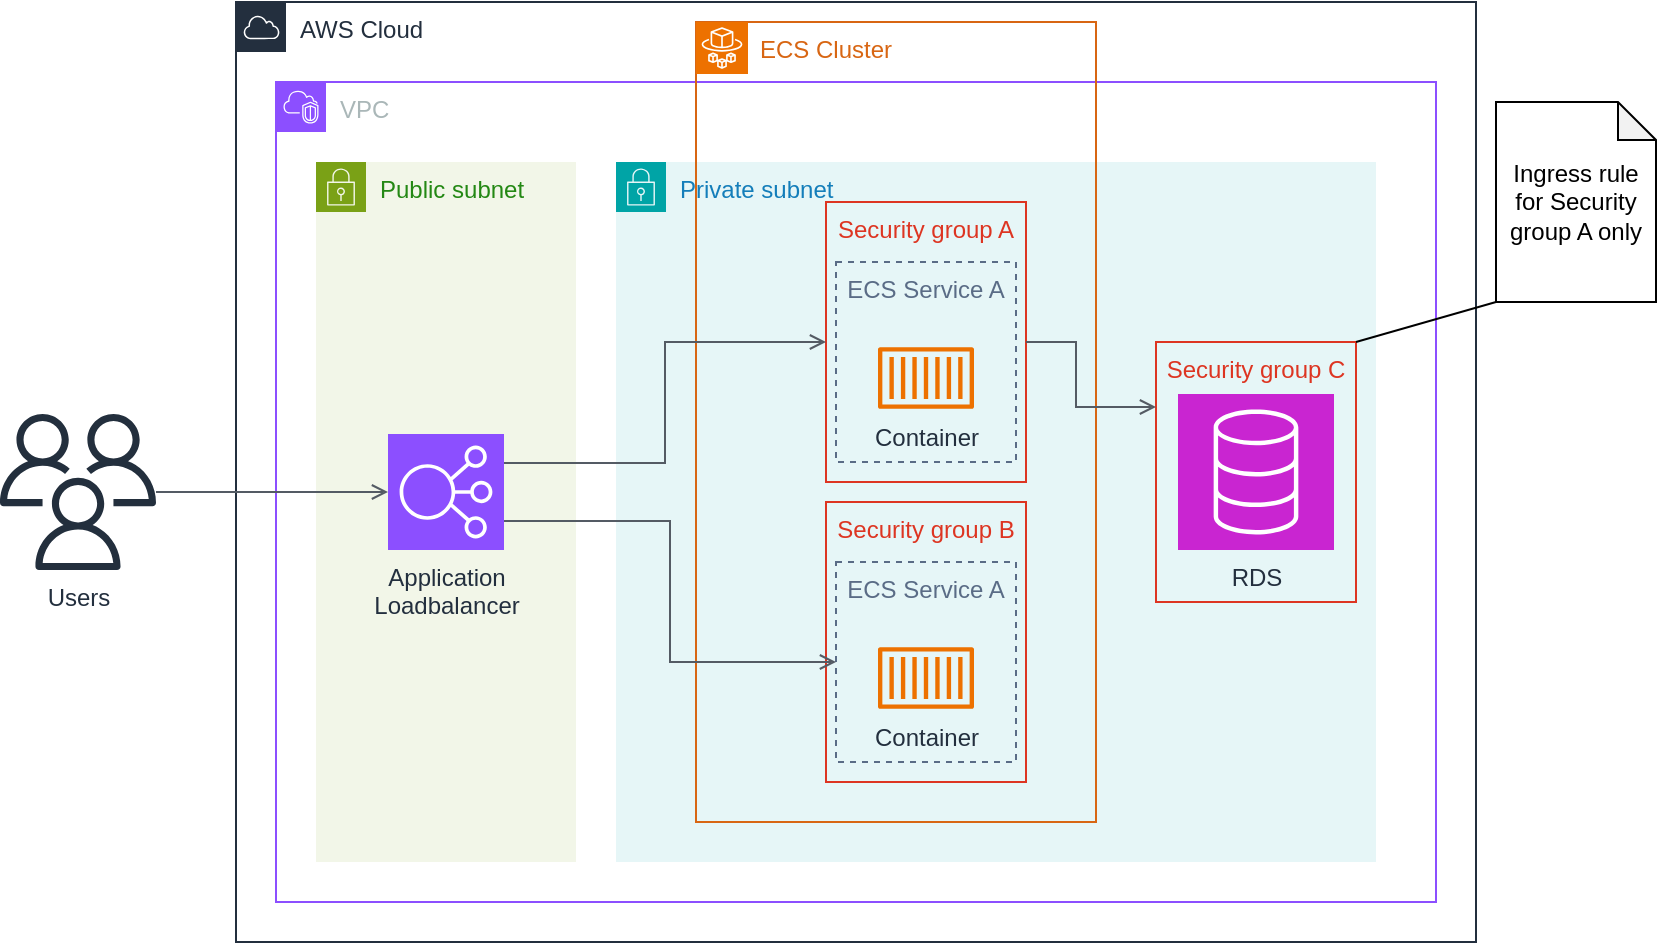 <mxfile version="28.0.7">
  <diagram name="Page-1" id="9SgxrqkOXuF_qN1MYwyA">
    <mxGraphModel dx="1845" dy="692" grid="1" gridSize="10" guides="1" tooltips="1" connect="1" arrows="1" fold="1" page="1" pageScale="1" pageWidth="827" pageHeight="1169" math="0" shadow="0">
      <root>
        <mxCell id="0" />
        <mxCell id="1" parent="0" />
        <mxCell id="5Gq7Up3fAkrMCuEhvLr--2" value="AWS Cloud" style="points=[[0,0],[0.25,0],[0.5,0],[0.75,0],[1,0],[1,0.25],[1,0.5],[1,0.75],[1,1],[0.75,1],[0.5,1],[0.25,1],[0,1],[0,0.75],[0,0.5],[0,0.25]];outlineConnect=0;gradientColor=none;html=1;whiteSpace=wrap;fontSize=12;fontStyle=0;container=1;pointerEvents=0;collapsible=0;recursiveResize=0;shape=mxgraph.aws4.group;grIcon=mxgraph.aws4.group_aws_cloud;strokeColor=#232F3E;fillColor=none;verticalAlign=top;align=left;spacingLeft=30;fontColor=#232F3E;dashed=0;" vertex="1" parent="1">
          <mxGeometry x="40" y="40" width="620" height="470" as="geometry" />
        </mxCell>
        <mxCell id="5Gq7Up3fAkrMCuEhvLr--3" value="VPC" style="points=[[0,0],[0.25,0],[0.5,0],[0.75,0],[1,0],[1,0.25],[1,0.5],[1,0.75],[1,1],[0.75,1],[0.5,1],[0.25,1],[0,1],[0,0.75],[0,0.5],[0,0.25]];outlineConnect=0;gradientColor=none;html=1;whiteSpace=wrap;fontSize=12;fontStyle=0;container=1;pointerEvents=0;collapsible=0;recursiveResize=0;shape=mxgraph.aws4.group;grIcon=mxgraph.aws4.group_vpc2;strokeColor=#8C4FFF;fillColor=none;verticalAlign=top;align=left;spacingLeft=30;fontColor=#AAB7B8;dashed=0;" vertex="1" parent="5Gq7Up3fAkrMCuEhvLr--2">
          <mxGeometry x="20" y="40" width="580" height="410" as="geometry" />
        </mxCell>
        <mxCell id="5Gq7Up3fAkrMCuEhvLr--4" value="Public subnet" style="points=[[0,0],[0.25,0],[0.5,0],[0.75,0],[1,0],[1,0.25],[1,0.5],[1,0.75],[1,1],[0.75,1],[0.5,1],[0.25,1],[0,1],[0,0.75],[0,0.5],[0,0.25]];outlineConnect=0;gradientColor=none;html=1;whiteSpace=wrap;fontSize=12;fontStyle=0;container=1;pointerEvents=0;collapsible=0;recursiveResize=0;shape=mxgraph.aws4.group;grIcon=mxgraph.aws4.group_security_group;grStroke=0;strokeColor=#7AA116;fillColor=#F2F6E8;verticalAlign=top;align=left;spacingLeft=30;fontColor=#248814;dashed=0;" vertex="1" parent="5Gq7Up3fAkrMCuEhvLr--3">
          <mxGeometry x="20" y="40" width="130" height="350" as="geometry" />
        </mxCell>
        <mxCell id="5Gq7Up3fAkrMCuEhvLr--6" value="&lt;div&gt;Application&lt;/div&gt;&lt;div&gt;Loadbalancer&lt;/div&gt;" style="sketch=0;points=[[0,0,0],[0.25,0,0],[0.5,0,0],[0.75,0,0],[1,0,0],[0,1,0],[0.25,1,0],[0.5,1,0],[0.75,1,0],[1,1,0],[0,0.25,0],[0,0.5,0],[0,0.75,0],[1,0.25,0],[1,0.5,0],[1,0.75,0]];outlineConnect=0;fontColor=#232F3E;fillColor=#8C4FFF;strokeColor=#ffffff;dashed=0;verticalLabelPosition=bottom;verticalAlign=top;align=center;html=1;fontSize=12;fontStyle=0;aspect=fixed;shape=mxgraph.aws4.resourceIcon;resIcon=mxgraph.aws4.elastic_load_balancing;" vertex="1" parent="5Gq7Up3fAkrMCuEhvLr--4">
          <mxGeometry x="36" y="136" width="58" height="58" as="geometry" />
        </mxCell>
        <mxCell id="5Gq7Up3fAkrMCuEhvLr--5" value="Private subnet" style="points=[[0,0],[0.25,0],[0.5,0],[0.75,0],[1,0],[1,0.25],[1,0.5],[1,0.75],[1,1],[0.75,1],[0.5,1],[0.25,1],[0,1],[0,0.75],[0,0.5],[0,0.25]];outlineConnect=0;gradientColor=none;html=1;whiteSpace=wrap;fontSize=12;fontStyle=0;container=1;pointerEvents=0;collapsible=0;recursiveResize=0;shape=mxgraph.aws4.group;grIcon=mxgraph.aws4.group_security_group;grStroke=0;strokeColor=#00A4A6;fillColor=#E6F6F7;verticalAlign=top;align=left;spacingLeft=30;fontColor=#147EBA;dashed=0;" vertex="1" parent="5Gq7Up3fAkrMCuEhvLr--3">
          <mxGeometry x="170" y="40" width="380" height="350" as="geometry" />
        </mxCell>
        <mxCell id="5Gq7Up3fAkrMCuEhvLr--7" value="ECS Cluster" style="points=[[0,0],[0.25,0],[0.5,0],[0.75,0],[1,0],[1,0.25],[1,0.5],[1,0.75],[1,1],[0.75,1],[0.5,1],[0.25,1],[0,1],[0,0.75],[0,0.5],[0,0.25]];outlineConnect=0;gradientColor=none;html=1;whiteSpace=wrap;fontSize=12;fontStyle=0;container=1;pointerEvents=0;collapsible=0;recursiveResize=0;shape=mxgraph.aws4.group;grIcon=mxgraph.aws4.group_ec2_instance_contents;strokeColor=#D86613;fillColor=none;verticalAlign=top;align=left;spacingLeft=30;fontColor=#D86613;dashed=0;" vertex="1" parent="5Gq7Up3fAkrMCuEhvLr--5">
          <mxGeometry x="40" y="-70" width="200" height="400" as="geometry" />
        </mxCell>
        <mxCell id="5Gq7Up3fAkrMCuEhvLr--8" value="" style="sketch=0;points=[[0,0,0],[0.25,0,0],[0.5,0,0],[0.75,0,0],[1,0,0],[0,1,0],[0.25,1,0],[0.5,1,0],[0.75,1,0],[1,1,0],[0,0.25,0],[0,0.5,0],[0,0.75,0],[1,0.25,0],[1,0.5,0],[1,0.75,0]];outlineConnect=0;fontColor=#232F3E;fillColor=#ED7100;strokeColor=#ffffff;dashed=0;verticalLabelPosition=bottom;verticalAlign=top;align=center;html=1;fontSize=12;fontStyle=0;aspect=fixed;shape=mxgraph.aws4.resourceIcon;resIcon=mxgraph.aws4.fargate;" vertex="1" parent="5Gq7Up3fAkrMCuEhvLr--7">
          <mxGeometry width="26" height="26" as="geometry" />
        </mxCell>
        <mxCell id="5Gq7Up3fAkrMCuEhvLr--10" value="ECS Service A" style="fillColor=none;strokeColor=#5A6C86;dashed=1;verticalAlign=top;fontStyle=0;fontColor=#5A6C86;whiteSpace=wrap;html=1;" vertex="1" parent="5Gq7Up3fAkrMCuEhvLr--7">
          <mxGeometry x="70" y="120" width="90" height="100" as="geometry" />
        </mxCell>
        <mxCell id="5Gq7Up3fAkrMCuEhvLr--11" value="Container" style="sketch=0;outlineConnect=0;fontColor=#232F3E;gradientColor=none;fillColor=#ED7100;strokeColor=none;dashed=0;verticalLabelPosition=bottom;verticalAlign=top;align=center;html=1;fontSize=12;fontStyle=0;aspect=fixed;pointerEvents=1;shape=mxgraph.aws4.container_1;" vertex="1" parent="5Gq7Up3fAkrMCuEhvLr--7">
          <mxGeometry x="91" y="162.5" width="48" height="31" as="geometry" />
        </mxCell>
        <mxCell id="5Gq7Up3fAkrMCuEhvLr--19" value="ECS Service A" style="fillColor=none;strokeColor=#5A6C86;dashed=1;verticalAlign=top;fontStyle=0;fontColor=#5A6C86;whiteSpace=wrap;html=1;" vertex="1" parent="5Gq7Up3fAkrMCuEhvLr--7">
          <mxGeometry x="70" y="270" width="90" height="100" as="geometry" />
        </mxCell>
        <mxCell id="5Gq7Up3fAkrMCuEhvLr--20" value="Container" style="sketch=0;outlineConnect=0;fontColor=#232F3E;gradientColor=none;fillColor=#ED7100;strokeColor=none;dashed=0;verticalLabelPosition=bottom;verticalAlign=top;align=center;html=1;fontSize=12;fontStyle=0;aspect=fixed;pointerEvents=1;shape=mxgraph.aws4.container_1;" vertex="1" parent="5Gq7Up3fAkrMCuEhvLr--7">
          <mxGeometry x="91" y="312.5" width="48" height="31" as="geometry" />
        </mxCell>
        <mxCell id="5Gq7Up3fAkrMCuEhvLr--22" value="Security group A" style="fillColor=none;strokeColor=#DD3522;verticalAlign=top;fontStyle=0;fontColor=#DD3522;whiteSpace=wrap;html=1;" vertex="1" parent="5Gq7Up3fAkrMCuEhvLr--7">
          <mxGeometry x="65" y="90" width="100" height="140" as="geometry" />
        </mxCell>
        <mxCell id="5Gq7Up3fAkrMCuEhvLr--23" value="Security group B" style="fillColor=none;strokeColor=#DD3522;verticalAlign=top;fontStyle=0;fontColor=#DD3522;whiteSpace=wrap;html=1;" vertex="1" parent="5Gq7Up3fAkrMCuEhvLr--7">
          <mxGeometry x="65" y="240" width="100" height="140" as="geometry" />
        </mxCell>
        <mxCell id="5Gq7Up3fAkrMCuEhvLr--21" value="Security group C" style="fillColor=none;strokeColor=#DD3522;verticalAlign=top;fontStyle=0;fontColor=#DD3522;whiteSpace=wrap;html=1;" vertex="1" parent="5Gq7Up3fAkrMCuEhvLr--5">
          <mxGeometry x="270" y="90" width="100" height="130" as="geometry" />
        </mxCell>
        <mxCell id="5Gq7Up3fAkrMCuEhvLr--18" value="RDS" style="sketch=0;points=[[0,0,0],[0.25,0,0],[0.5,0,0],[0.75,0,0],[1,0,0],[0,1,0],[0.25,1,0],[0.5,1,0],[0.75,1,0],[1,1,0],[0,0.25,0],[0,0.5,0],[0,0.75,0],[1,0.25,0],[1,0.5,0],[1,0.75,0]];outlineConnect=0;fontColor=#232F3E;fillColor=#C925D1;strokeColor=#ffffff;dashed=0;verticalLabelPosition=bottom;verticalAlign=top;align=center;html=1;fontSize=12;fontStyle=0;aspect=fixed;shape=mxgraph.aws4.resourceIcon;resIcon=mxgraph.aws4.database;" vertex="1" parent="5Gq7Up3fAkrMCuEhvLr--5">
          <mxGeometry x="281" y="116" width="78" height="78" as="geometry" />
        </mxCell>
        <mxCell id="5Gq7Up3fAkrMCuEhvLr--24" value="" style="edgeStyle=orthogonalEdgeStyle;html=1;endArrow=open;elbow=vertical;startArrow=none;endFill=0;strokeColor=#545B64;rounded=0;entryX=0;entryY=0.25;entryDx=0;entryDy=0;exitX=1;exitY=0.5;exitDx=0;exitDy=0;" edge="1" parent="5Gq7Up3fAkrMCuEhvLr--5" source="5Gq7Up3fAkrMCuEhvLr--22" target="5Gq7Up3fAkrMCuEhvLr--21">
          <mxGeometry width="100" relative="1" as="geometry">
            <mxPoint x="-210" y="150" as="sourcePoint" />
            <mxPoint x="-94" y="150" as="targetPoint" />
            <Array as="points">
              <mxPoint x="230" y="90" />
              <mxPoint x="230" y="123" />
            </Array>
          </mxGeometry>
        </mxCell>
        <mxCell id="5Gq7Up3fAkrMCuEhvLr--16" value="" style="edgeStyle=orthogonalEdgeStyle;html=1;endArrow=open;elbow=vertical;startArrow=none;endFill=0;strokeColor=#545B64;rounded=0;entryX=0;entryY=0.5;entryDx=0;entryDy=0;exitX=1;exitY=0.25;exitDx=0;exitDy=0;exitPerimeter=0;" edge="1" parent="5Gq7Up3fAkrMCuEhvLr--3" source="5Gq7Up3fAkrMCuEhvLr--6" target="5Gq7Up3fAkrMCuEhvLr--22">
          <mxGeometry width="100" relative="1" as="geometry">
            <mxPoint x="-50" y="-30" as="sourcePoint" />
            <mxPoint x="-50" y="110" as="targetPoint" />
          </mxGeometry>
        </mxCell>
        <mxCell id="5Gq7Up3fAkrMCuEhvLr--25" value="" style="edgeStyle=orthogonalEdgeStyle;html=1;endArrow=open;elbow=vertical;startArrow=none;endFill=0;strokeColor=#545B64;rounded=0;exitX=1;exitY=0.75;exitDx=0;exitDy=0;exitPerimeter=0;entryX=0;entryY=0.5;entryDx=0;entryDy=0;" edge="1" parent="5Gq7Up3fAkrMCuEhvLr--3" source="5Gq7Up3fAkrMCuEhvLr--6" target="5Gq7Up3fAkrMCuEhvLr--19">
          <mxGeometry width="100" relative="1" as="geometry">
            <mxPoint x="170" y="239" as="sourcePoint" />
            <mxPoint x="30" y="510" as="targetPoint" />
          </mxGeometry>
        </mxCell>
        <mxCell id="5Gq7Up3fAkrMCuEhvLr--14" value="Users" style="sketch=0;outlineConnect=0;fontColor=#232F3E;gradientColor=none;fillColor=#232F3D;strokeColor=none;dashed=0;verticalLabelPosition=bottom;verticalAlign=top;align=center;html=1;fontSize=12;fontStyle=0;aspect=fixed;pointerEvents=1;shape=mxgraph.aws4.users;" vertex="1" parent="1">
          <mxGeometry x="-78" y="246" width="78" height="78" as="geometry" />
        </mxCell>
        <mxCell id="5Gq7Up3fAkrMCuEhvLr--15" value="" style="edgeStyle=orthogonalEdgeStyle;html=1;endArrow=open;elbow=vertical;startArrow=none;endFill=0;strokeColor=#545B64;rounded=0;entryX=0;entryY=0.5;entryDx=0;entryDy=0;entryPerimeter=0;" edge="1" parent="1" source="5Gq7Up3fAkrMCuEhvLr--14" target="5Gq7Up3fAkrMCuEhvLr--6">
          <mxGeometry width="100" relative="1" as="geometry">
            <mxPoint x="110" y="-40" as="sourcePoint" />
            <mxPoint x="210" y="-40" as="targetPoint" />
          </mxGeometry>
        </mxCell>
        <mxCell id="5Gq7Up3fAkrMCuEhvLr--26" value="Ingress rule for Security group A only" style="shape=note;whiteSpace=wrap;html=1;backgroundOutline=1;darkOpacity=0.05;size=19;" vertex="1" parent="1">
          <mxGeometry x="670" y="90" width="80" height="100" as="geometry" />
        </mxCell>
        <mxCell id="5Gq7Up3fAkrMCuEhvLr--27" value="" style="endArrow=none;html=1;rounded=0;exitX=1;exitY=0;exitDx=0;exitDy=0;entryX=0;entryY=1;entryDx=0;entryDy=0;entryPerimeter=0;" edge="1" parent="1" source="5Gq7Up3fAkrMCuEhvLr--21" target="5Gq7Up3fAkrMCuEhvLr--26">
          <mxGeometry width="50" height="50" relative="1" as="geometry">
            <mxPoint x="730" y="350" as="sourcePoint" />
            <mxPoint x="780" y="300" as="targetPoint" />
          </mxGeometry>
        </mxCell>
      </root>
    </mxGraphModel>
  </diagram>
</mxfile>
